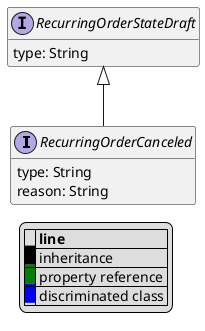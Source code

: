 @startuml

hide empty fields
hide empty methods
legend
|= |= line |
|<back:black>   </back>| inheritance |
|<back:green>   </back>| property reference |
|<back:blue>   </back>| discriminated class |
endlegend
interface RecurringOrderCanceled [[RecurringOrderCanceled.svg]] extends RecurringOrderStateDraft {
    type: String
    reason: String
}
interface RecurringOrderStateDraft [[RecurringOrderStateDraft.svg]]  {
    type: String
}





@enduml
